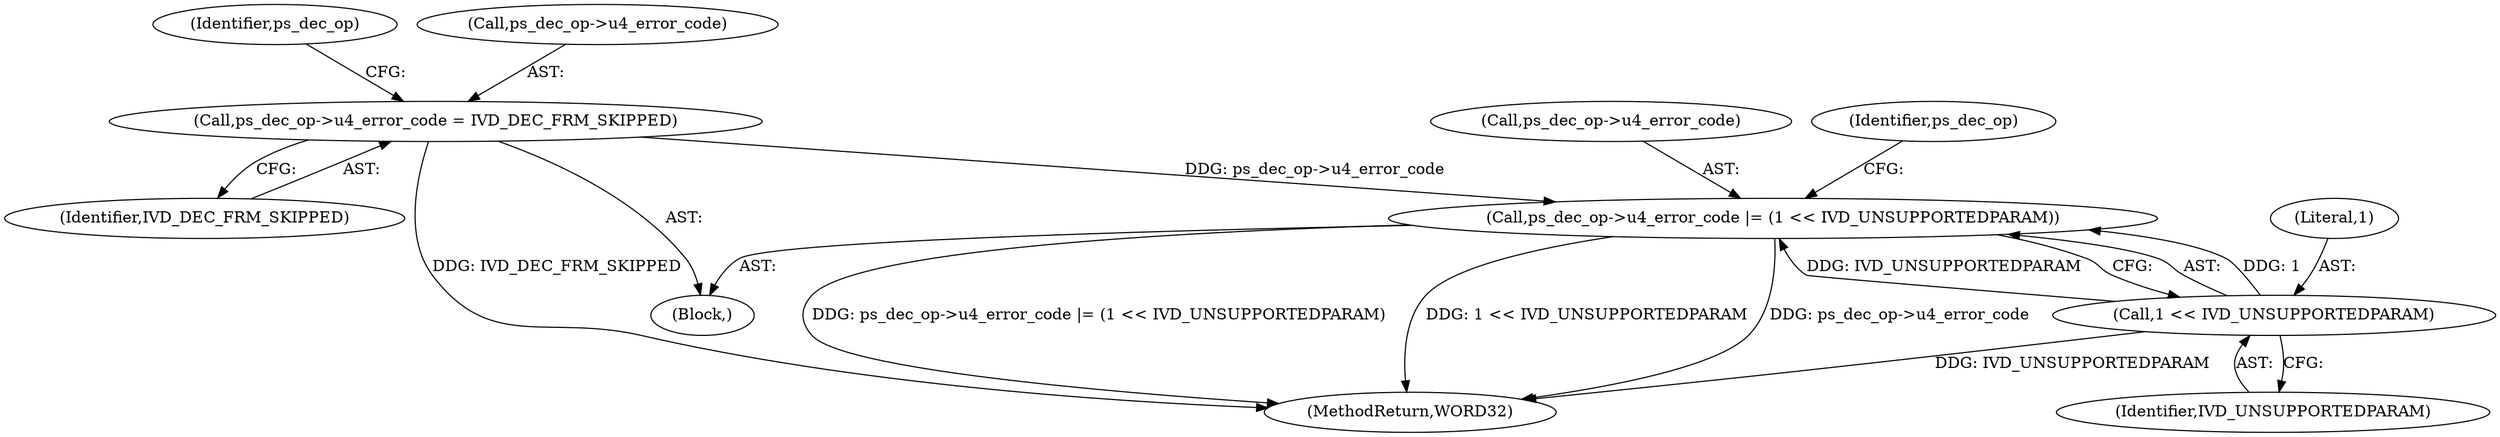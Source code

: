 digraph "0_Android_326fe991a4b7971e8aeaf4ac775491dd8abd85bb@pointer" {
"1001385" [label="(Call,ps_dec_op->u4_error_code |= (1 << IVD_UNSUPPORTEDPARAM))"];
"1001380" [label="(Call,ps_dec_op->u4_error_code = IVD_DEC_FRM_SKIPPED)"];
"1001389" [label="(Call,1 << IVD_UNSUPPORTEDPARAM)"];
"1001386" [label="(Call,ps_dec_op->u4_error_code)"];
"1001374" [label="(Block,)"];
"1001387" [label="(Identifier,ps_dec_op)"];
"1001380" [label="(Call,ps_dec_op->u4_error_code = IVD_DEC_FRM_SKIPPED)"];
"1001389" [label="(Call,1 << IVD_UNSUPPORTEDPARAM)"];
"1001391" [label="(Identifier,IVD_UNSUPPORTEDPARAM)"];
"1001384" [label="(Identifier,IVD_DEC_FRM_SKIPPED)"];
"1001381" [label="(Call,ps_dec_op->u4_error_code)"];
"1001390" [label="(Literal,1)"];
"1001394" [label="(Identifier,ps_dec_op)"];
"1002147" [label="(MethodReturn,WORD32)"];
"1001385" [label="(Call,ps_dec_op->u4_error_code |= (1 << IVD_UNSUPPORTEDPARAM))"];
"1001385" -> "1001374"  [label="AST: "];
"1001385" -> "1001389"  [label="CFG: "];
"1001386" -> "1001385"  [label="AST: "];
"1001389" -> "1001385"  [label="AST: "];
"1001394" -> "1001385"  [label="CFG: "];
"1001385" -> "1002147"  [label="DDG: ps_dec_op->u4_error_code |= (1 << IVD_UNSUPPORTEDPARAM)"];
"1001385" -> "1002147"  [label="DDG: 1 << IVD_UNSUPPORTEDPARAM"];
"1001385" -> "1002147"  [label="DDG: ps_dec_op->u4_error_code"];
"1001380" -> "1001385"  [label="DDG: ps_dec_op->u4_error_code"];
"1001389" -> "1001385"  [label="DDG: 1"];
"1001389" -> "1001385"  [label="DDG: IVD_UNSUPPORTEDPARAM"];
"1001380" -> "1001374"  [label="AST: "];
"1001380" -> "1001384"  [label="CFG: "];
"1001381" -> "1001380"  [label="AST: "];
"1001384" -> "1001380"  [label="AST: "];
"1001387" -> "1001380"  [label="CFG: "];
"1001380" -> "1002147"  [label="DDG: IVD_DEC_FRM_SKIPPED"];
"1001389" -> "1001391"  [label="CFG: "];
"1001390" -> "1001389"  [label="AST: "];
"1001391" -> "1001389"  [label="AST: "];
"1001389" -> "1002147"  [label="DDG: IVD_UNSUPPORTEDPARAM"];
}
